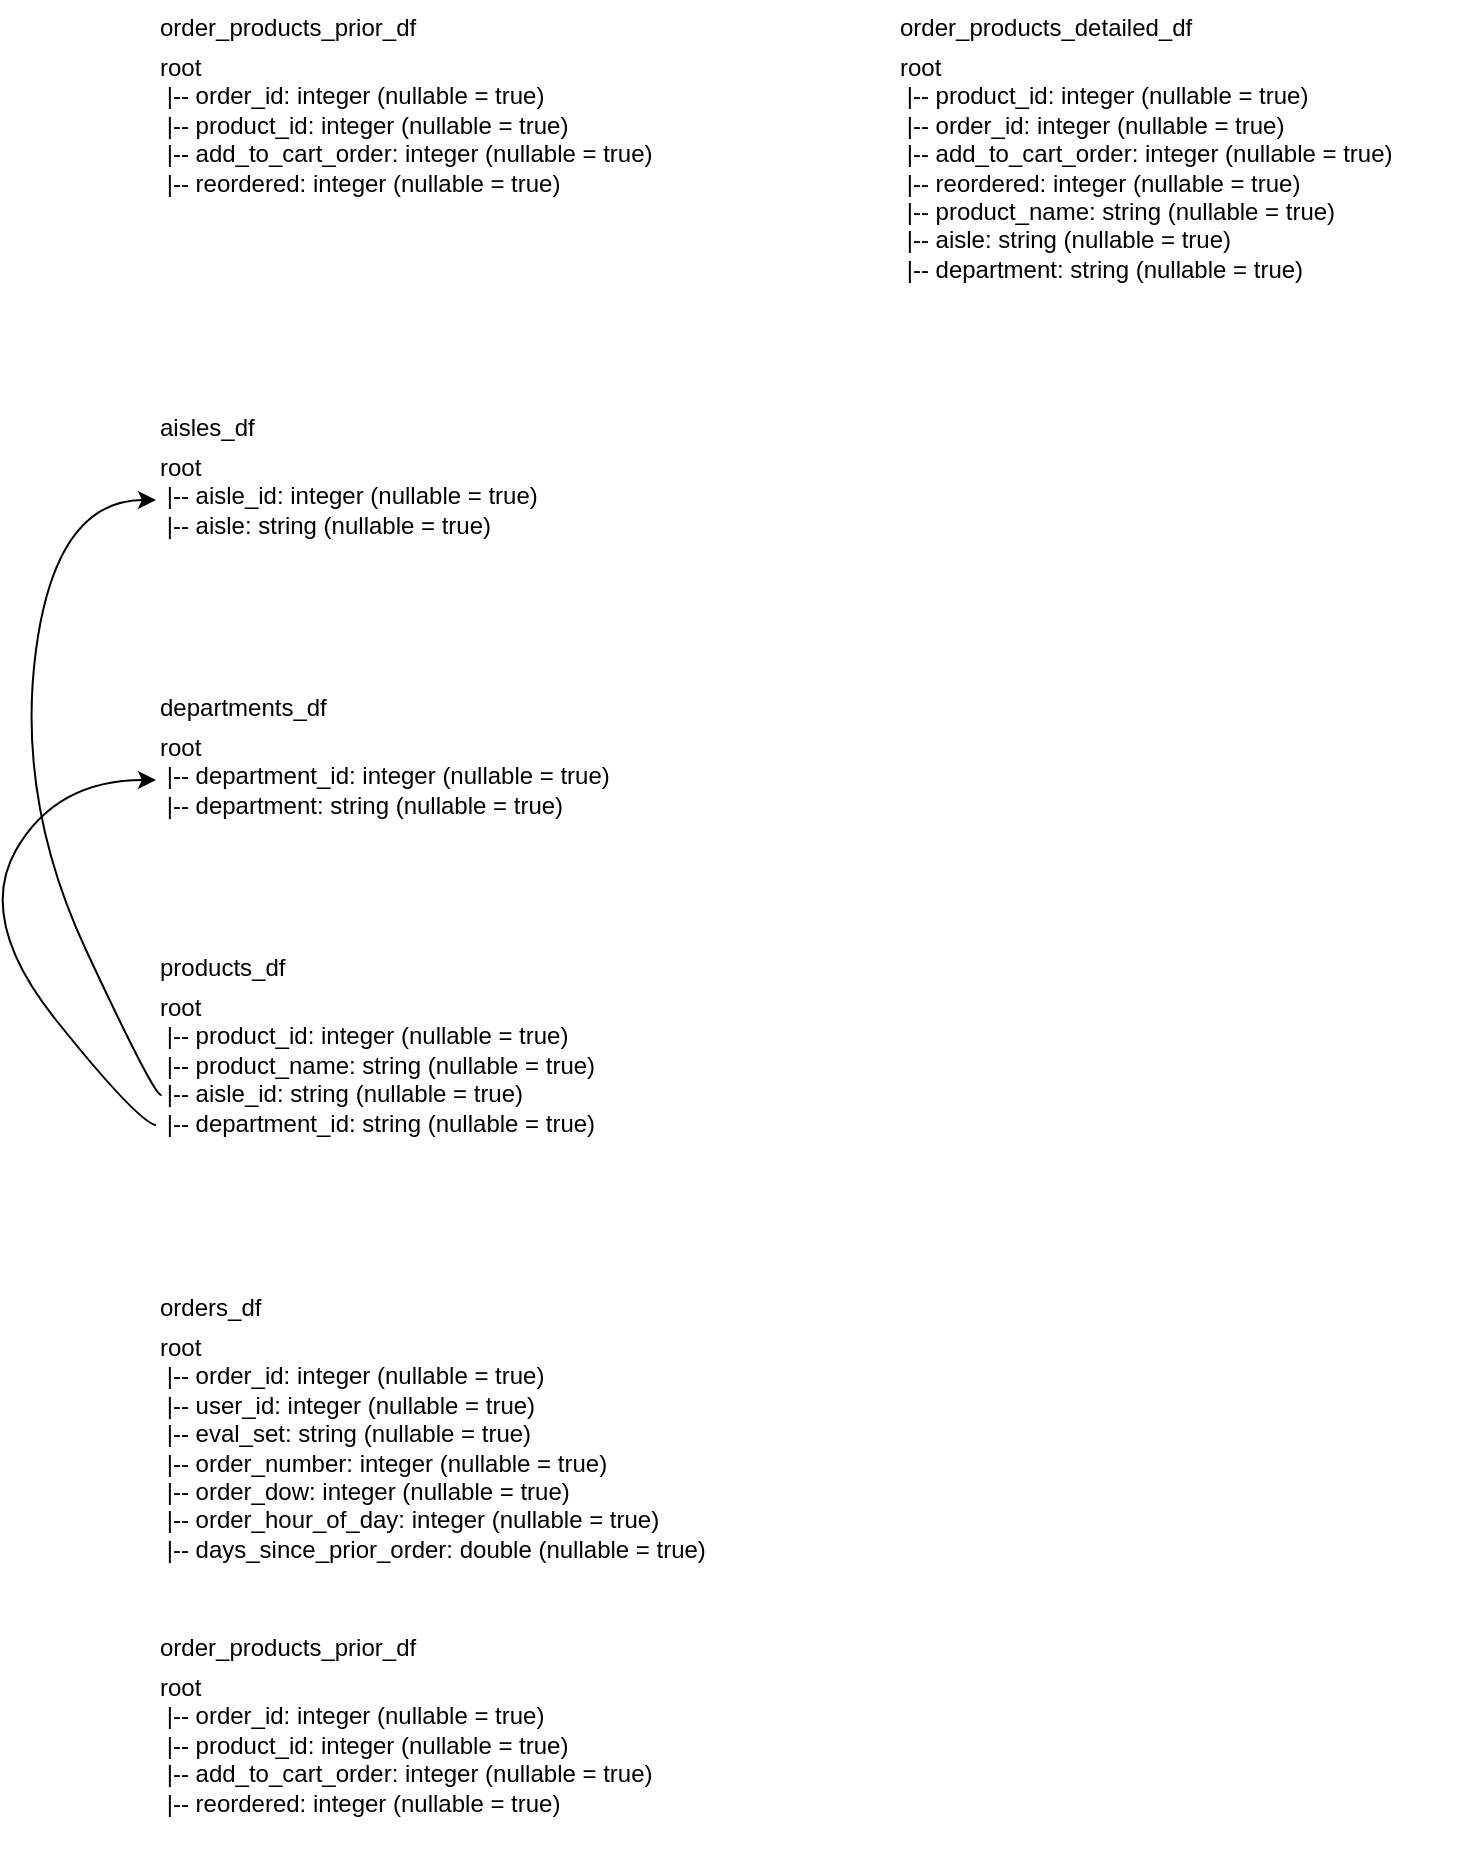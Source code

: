 <mxfile version="28.0.6">
  <diagram id="C5RBs43oDa-KdzZeNtuy" name="Page-1">
    <mxGraphModel dx="1532" dy="489" grid="1" gridSize="10" guides="1" tooltips="1" connect="1" arrows="1" fold="1" page="1" pageScale="1" pageWidth="827" pageHeight="1169" math="0" shadow="0">
      <root>
        <mxCell id="WIyWlLk6GJQsqaUBKTNV-0" />
        <mxCell id="WIyWlLk6GJQsqaUBKTNV-1" parent="WIyWlLk6GJQsqaUBKTNV-0" />
        <mxCell id="4sKMAMPnq74Tvfxk3cM4-0" value="order_products_prior_df" style="text;whiteSpace=wrap;" vertex="1" parent="WIyWlLk6GJQsqaUBKTNV-1">
          <mxGeometry x="70" y="110" width="160" height="40" as="geometry" />
        </mxCell>
        <mxCell id="4sKMAMPnq74Tvfxk3cM4-1" value="root&#xa; |-- order_id: integer (nullable = true)&#xa; |-- product_id: integer (nullable = true)&#xa; |-- add_to_cart_order: integer (nullable = true)&#xa; |-- reordered: integer (nullable = true)" style="text;whiteSpace=wrap;" vertex="1" parent="WIyWlLk6GJQsqaUBKTNV-1">
          <mxGeometry x="70" y="130" width="280" height="100" as="geometry" />
        </mxCell>
        <mxCell id="4sKMAMPnq74Tvfxk3cM4-2" value="order_products_detailed_df" style="text;whiteSpace=wrap;" vertex="1" parent="WIyWlLk6GJQsqaUBKTNV-1">
          <mxGeometry x="440" y="110" width="180" height="40" as="geometry" />
        </mxCell>
        <mxCell id="4sKMAMPnq74Tvfxk3cM4-3" value="root&#xa; |-- product_id: integer (nullable = true)&#xa; |-- order_id: integer (nullable = true)&#xa; |-- add_to_cart_order: integer (nullable = true)&#xa; |-- reordered: integer (nullable = true)&#xa; |-- product_name: string (nullable = true)&#xa; |-- aisle: string (nullable = true)&#xa; |-- department: string (nullable = true)" style="text;whiteSpace=wrap;" vertex="1" parent="WIyWlLk6GJQsqaUBKTNV-1">
          <mxGeometry x="440" y="130" width="280" height="140" as="geometry" />
        </mxCell>
        <mxCell id="4sKMAMPnq74Tvfxk3cM4-4" value="root&#xa; |-- aisle_id: integer (nullable = true)&#xa; |-- aisle: string (nullable = true)" style="text;whiteSpace=wrap;" vertex="1" parent="WIyWlLk6GJQsqaUBKTNV-1">
          <mxGeometry x="70" y="330" width="220" height="70" as="geometry" />
        </mxCell>
        <mxCell id="4sKMAMPnq74Tvfxk3cM4-5" value="aisles_df" style="text;whiteSpace=wrap;" vertex="1" parent="WIyWlLk6GJQsqaUBKTNV-1">
          <mxGeometry x="70" y="310" width="80" height="40" as="geometry" />
        </mxCell>
        <mxCell id="4sKMAMPnq74Tvfxk3cM4-6" value="departments_df" style="text;whiteSpace=wrap;" vertex="1" parent="WIyWlLk6GJQsqaUBKTNV-1">
          <mxGeometry x="70" y="450" width="120" height="40" as="geometry" />
        </mxCell>
        <mxCell id="4sKMAMPnq74Tvfxk3cM4-7" value="root&#xa; |-- department_id: integer (nullable = true)&#xa; |-- department: string (nullable = true)" style="text;whiteSpace=wrap;" vertex="1" parent="WIyWlLk6GJQsqaUBKTNV-1">
          <mxGeometry x="70" y="470" width="260" height="70" as="geometry" />
        </mxCell>
        <mxCell id="4sKMAMPnq74Tvfxk3cM4-8" value="products_df" style="text;whiteSpace=wrap;" vertex="1" parent="WIyWlLk6GJQsqaUBKTNV-1">
          <mxGeometry x="70" y="580" width="100" height="40" as="geometry" />
        </mxCell>
        <mxCell id="4sKMAMPnq74Tvfxk3cM4-9" value="root&#xa; |-- product_id: integer (nullable = true)&#xa; |-- product_name: string (nullable = true)&#xa; |-- aisle_id: string (nullable = true)&#xa; |-- department_id: string (nullable = true)" style="text;whiteSpace=wrap;" vertex="1" parent="WIyWlLk6GJQsqaUBKTNV-1">
          <mxGeometry x="70" y="600" width="250" height="100" as="geometry" />
        </mxCell>
        <mxCell id="4sKMAMPnq74Tvfxk3cM4-10" value="orders_df" style="text;whiteSpace=wrap;" vertex="1" parent="WIyWlLk6GJQsqaUBKTNV-1">
          <mxGeometry x="70" y="750" width="80" height="40" as="geometry" />
        </mxCell>
        <mxCell id="4sKMAMPnq74Tvfxk3cM4-11" value="root&#xa; |-- order_id: integer (nullable = true)&#xa; |-- user_id: integer (nullable = true)&#xa; |-- eval_set: string (nullable = true)&#xa; |-- order_number: integer (nullable = true)&#xa; |-- order_dow: integer (nullable = true)&#xa; |-- order_hour_of_day: integer (nullable = true)&#xa; |-- days_since_prior_order: double (nullable = true)" style="text;whiteSpace=wrap;" vertex="1" parent="WIyWlLk6GJQsqaUBKTNV-1">
          <mxGeometry x="70" y="770" width="310" height="140" as="geometry" />
        </mxCell>
        <mxCell id="4sKMAMPnq74Tvfxk3cM4-12" value="root&#xa; |-- order_id: integer (nullable = true)&#xa; |-- product_id: integer (nullable = true)&#xa; |-- add_to_cart_order: integer (nullable = true)&#xa; |-- reordered: integer (nullable = true)" style="text;whiteSpace=wrap;" vertex="1" parent="WIyWlLk6GJQsqaUBKTNV-1">
          <mxGeometry x="70" y="940" width="280" height="100" as="geometry" />
        </mxCell>
        <mxCell id="4sKMAMPnq74Tvfxk3cM4-13" value="order_products_prior_df" style="text;whiteSpace=wrap;" vertex="1" parent="WIyWlLk6GJQsqaUBKTNV-1">
          <mxGeometry x="70" y="920" width="160" height="40" as="geometry" />
        </mxCell>
        <mxCell id="4sKMAMPnq74Tvfxk3cM4-16" value="" style="curved=1;endArrow=classic;html=1;rounded=0;exitX=0;exitY=0.727;exitDx=0;exitDy=0;exitPerimeter=0;" edge="1" parent="WIyWlLk6GJQsqaUBKTNV-1" source="4sKMAMPnq74Tvfxk3cM4-9">
          <mxGeometry width="50" height="50" relative="1" as="geometry">
            <mxPoint x="70" y="680" as="sourcePoint" />
            <mxPoint x="70" y="500" as="targetPoint" />
            <Array as="points">
              <mxPoint x="60" y="670" />
              <mxPoint x="-20" y="570" />
              <mxPoint x="20" y="500" />
            </Array>
          </mxGeometry>
        </mxCell>
        <mxCell id="4sKMAMPnq74Tvfxk3cM4-17" value="" style="curved=1;endArrow=classic;html=1;rounded=0;exitX=0.011;exitY=0.574;exitDx=0;exitDy=0;exitPerimeter=0;" edge="1" parent="WIyWlLk6GJQsqaUBKTNV-1" source="4sKMAMPnq74Tvfxk3cM4-9">
          <mxGeometry width="50" height="50" relative="1" as="geometry">
            <mxPoint x="20" y="410" as="sourcePoint" />
            <mxPoint x="70" y="360" as="targetPoint" />
            <Array as="points">
              <mxPoint x="70" y="660" />
              <mxPoint y="510" />
              <mxPoint x="20" y="360" />
            </Array>
          </mxGeometry>
        </mxCell>
      </root>
    </mxGraphModel>
  </diagram>
</mxfile>
